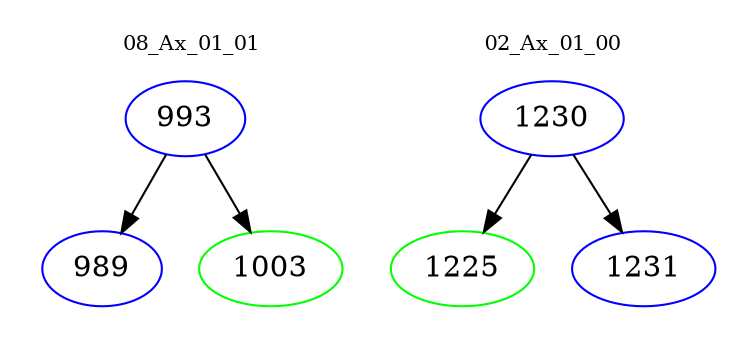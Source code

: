 digraph{
subgraph cluster_0 {
color = white
label = "08_Ax_01_01";
fontsize=10;
T0_993 [label="993", color="blue"]
T0_993 -> T0_989 [color="black"]
T0_989 [label="989", color="blue"]
T0_993 -> T0_1003 [color="black"]
T0_1003 [label="1003", color="green"]
}
subgraph cluster_1 {
color = white
label = "02_Ax_01_00";
fontsize=10;
T1_1230 [label="1230", color="blue"]
T1_1230 -> T1_1225 [color="black"]
T1_1225 [label="1225", color="green"]
T1_1230 -> T1_1231 [color="black"]
T1_1231 [label="1231", color="blue"]
}
}
